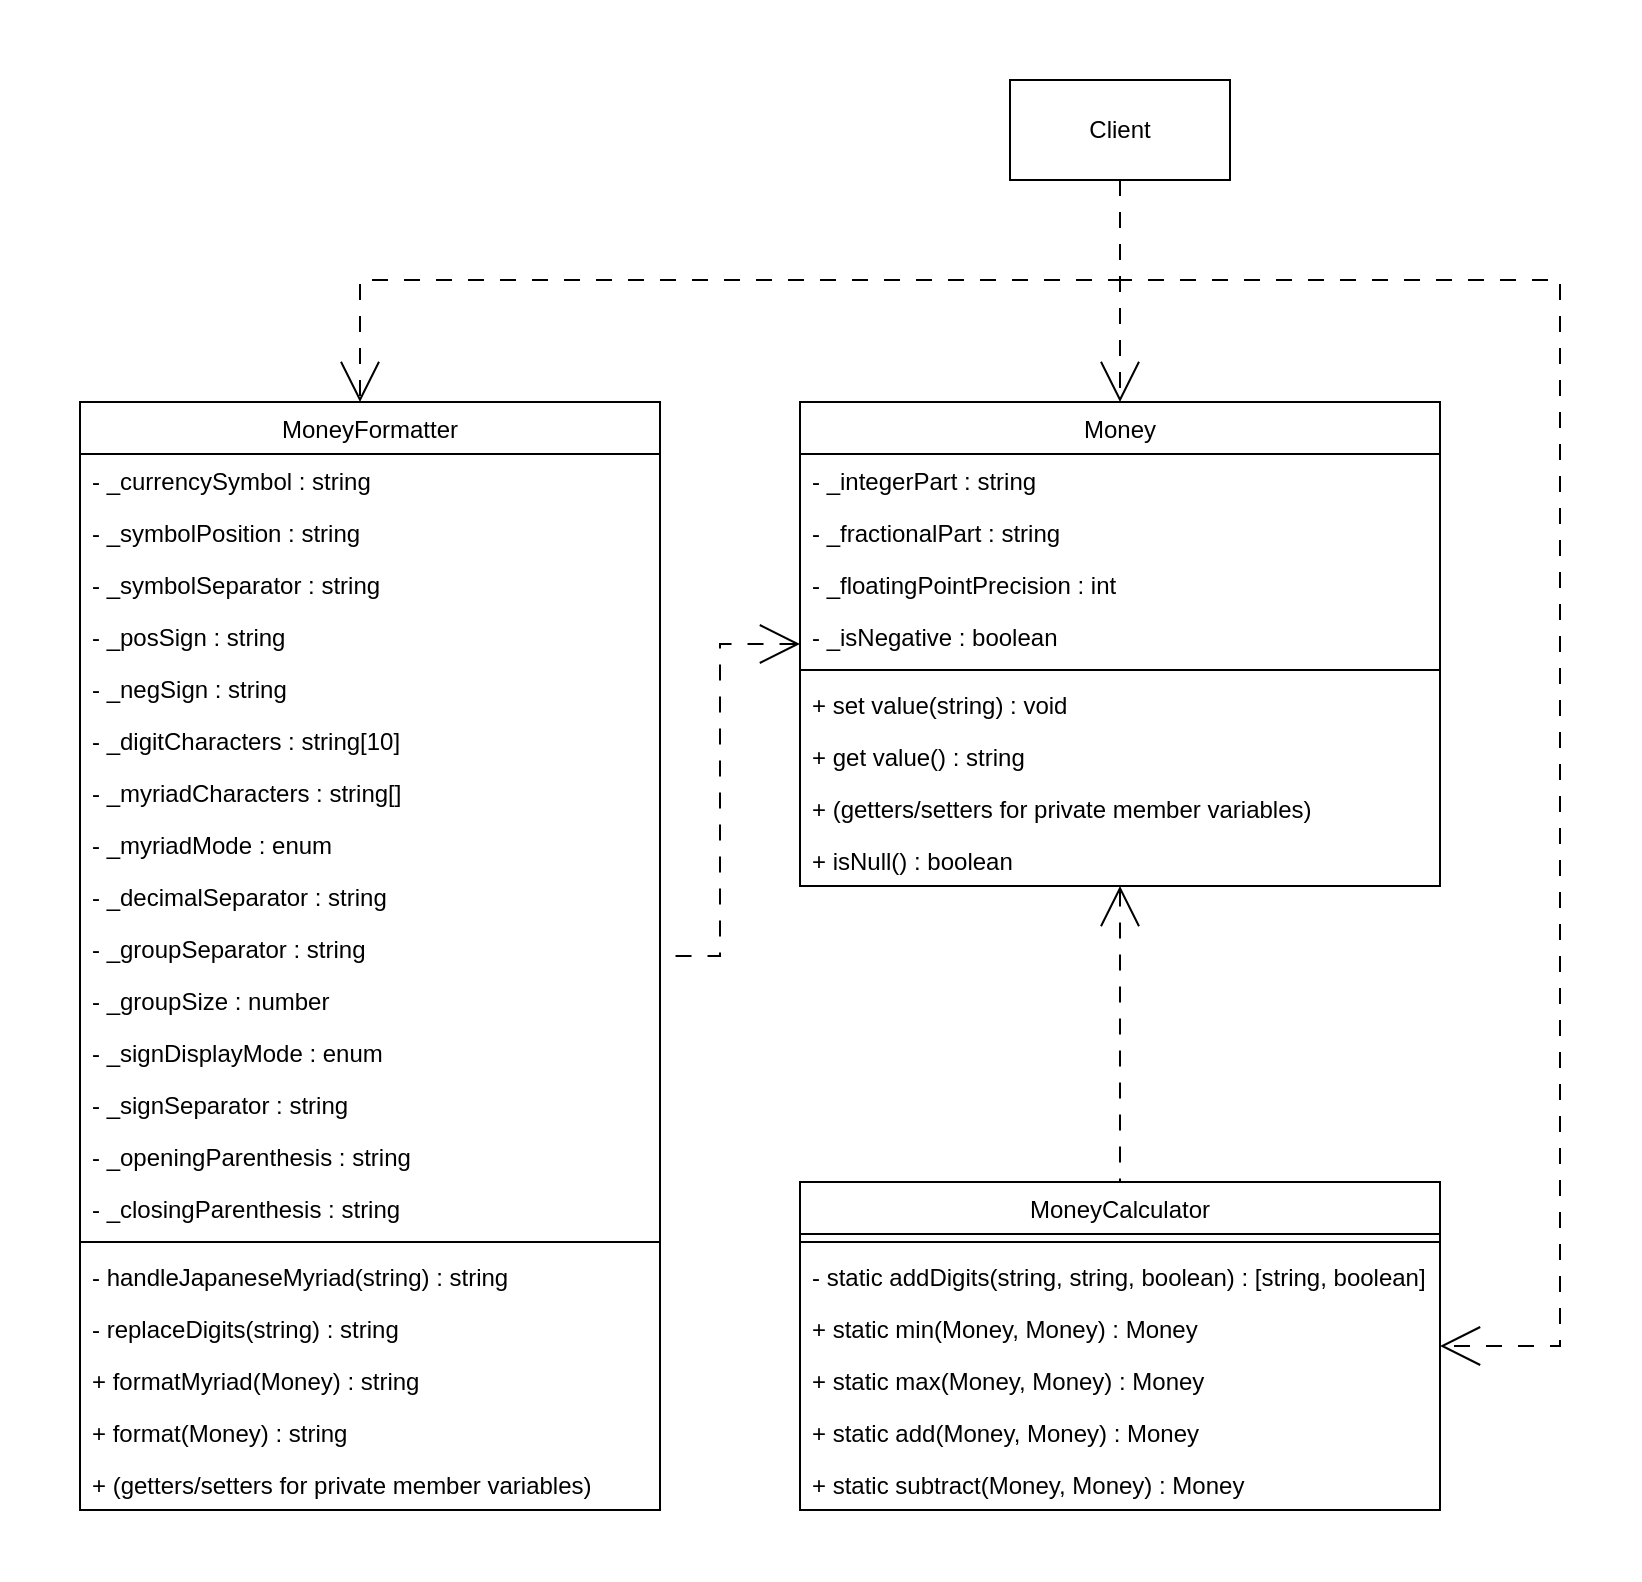 <mxfile version="21.0.6" type="device"><diagram name="ページ1" id="QKP1VfZx5t16I3s_N8a6"><mxGraphModel dx="2261" dy="1880" grid="1" gridSize="10" guides="1" tooltips="1" connect="1" arrows="1" fold="1" page="1" pageScale="1" pageWidth="827" pageHeight="1169" math="0" shadow="0"><root><mxCell id="0"/><mxCell id="1" parent="0"/><mxCell id="kMHHdJnflrFyRJWGjrvt-55" value="" style="rounded=0;whiteSpace=wrap;html=1;fillColor=default;strokeColor=none;movable=0;resizable=0;rotatable=0;deletable=0;editable=0;locked=1;connectable=0;" parent="1" vertex="1"><mxGeometry x="-360" y="-160" width="820" height="790" as="geometry"/></mxCell><mxCell id="kMHHdJnflrFyRJWGjrvt-52" style="edgeStyle=orthogonalEdgeStyle;rounded=0;orthogonalLoop=1;jettySize=auto;html=1;startSize=18;startArrow=open;startFill=0;endArrow=none;endFill=0;endSize=18;dashed=1;dashPattern=8 8;" parent="1" source="kMHHdJnflrFyRJWGjrvt-1" target="kMHHdJnflrFyRJWGjrvt-5" edge="1"><mxGeometry relative="1" as="geometry"/></mxCell><mxCell id="kMHHdJnflrFyRJWGjrvt-54" style="edgeStyle=orthogonalEdgeStyle;rounded=0;orthogonalLoop=1;jettySize=auto;html=1;dashed=1;dashPattern=8 8;startArrow=open;startFill=0;endArrow=none;endFill=0;startSize=18;endSize=18;" parent="1" source="kMHHdJnflrFyRJWGjrvt-1" target="kMHHdJnflrFyRJWGjrvt-24" edge="1"><mxGeometry relative="1" as="geometry"/></mxCell><mxCell id="kMHHdJnflrFyRJWGjrvt-1" value="Money" style="swimlane;fontStyle=0;childLayout=stackLayout;horizontal=1;startSize=26;fillColor=none;horizontalStack=0;resizeParent=1;resizeParentMax=0;resizeLast=0;collapsible=1;marginBottom=0;" parent="1" vertex="1"><mxGeometry x="40" y="41" width="320" height="242" as="geometry"/></mxCell><mxCell id="kMHHdJnflrFyRJWGjrvt-2" value="- _integerPart : string" style="text;strokeColor=none;fillColor=none;align=left;verticalAlign=top;spacingLeft=4;spacingRight=4;overflow=hidden;rotatable=0;points=[[0,0.5],[1,0.5]];portConstraint=eastwest;" parent="kMHHdJnflrFyRJWGjrvt-1" vertex="1"><mxGeometry y="26" width="320" height="26" as="geometry"/></mxCell><mxCell id="kMHHdJnflrFyRJWGjrvt-3" value="- _fractionalPart : string" style="text;strokeColor=none;fillColor=none;align=left;verticalAlign=top;spacingLeft=4;spacingRight=4;overflow=hidden;rotatable=0;points=[[0,0.5],[1,0.5]];portConstraint=eastwest;" parent="kMHHdJnflrFyRJWGjrvt-1" vertex="1"><mxGeometry y="52" width="320" height="26" as="geometry"/></mxCell><mxCell id="kMHHdJnflrFyRJWGjrvt-14" value="- _floatingPointPrecision : int" style="text;strokeColor=none;fillColor=none;align=left;verticalAlign=top;spacingLeft=4;spacingRight=4;overflow=hidden;rotatable=0;points=[[0,0.5],[1,0.5]];portConstraint=eastwest;" parent="kMHHdJnflrFyRJWGjrvt-1" vertex="1"><mxGeometry y="78" width="320" height="26" as="geometry"/></mxCell><mxCell id="bena3t-6NPzIvfO3lYnf-2" value="- _isNegative : boolean" style="text;strokeColor=none;fillColor=none;align=left;verticalAlign=top;spacingLeft=4;spacingRight=4;overflow=hidden;rotatable=0;points=[[0,0.5],[1,0.5]];portConstraint=eastwest;" parent="kMHHdJnflrFyRJWGjrvt-1" vertex="1"><mxGeometry y="104" width="320" height="26" as="geometry"/></mxCell><mxCell id="bena3t-6NPzIvfO3lYnf-9" value="" style="line;strokeWidth=1;fillColor=none;align=left;verticalAlign=middle;spacingTop=-1;spacingLeft=3;spacingRight=3;rotatable=0;labelPosition=right;points=[];portConstraint=eastwest;strokeColor=inherit;" parent="kMHHdJnflrFyRJWGjrvt-1" vertex="1"><mxGeometry y="130" width="320" height="8" as="geometry"/></mxCell><mxCell id="kMHHdJnflrFyRJWGjrvt-11" value="+ set value(string) : void" style="text;strokeColor=none;fillColor=none;align=left;verticalAlign=top;spacingLeft=4;spacingRight=4;overflow=hidden;rotatable=0;points=[[0,0.5],[1,0.5]];portConstraint=eastwest;" parent="kMHHdJnflrFyRJWGjrvt-1" vertex="1"><mxGeometry y="138" width="320" height="26" as="geometry"/></mxCell><mxCell id="kMHHdJnflrFyRJWGjrvt-37" value="+ get value() : string" style="text;strokeColor=none;fillColor=none;align=left;verticalAlign=top;spacingLeft=4;spacingRight=4;overflow=hidden;rotatable=0;points=[[0,0.5],[1,0.5]];portConstraint=eastwest;" parent="kMHHdJnflrFyRJWGjrvt-1" vertex="1"><mxGeometry y="164" width="320" height="26" as="geometry"/></mxCell><mxCell id="i8euLP7cMe3-cEM39xGI-17" value="+ (getters/setters for private member variables)" style="text;strokeColor=none;fillColor=none;align=left;verticalAlign=top;spacingLeft=4;spacingRight=4;overflow=hidden;rotatable=0;points=[[0,0.5],[1,0.5]];portConstraint=eastwest;" parent="kMHHdJnflrFyRJWGjrvt-1" vertex="1"><mxGeometry y="190" width="320" height="26" as="geometry"/></mxCell><mxCell id="i8euLP7cMe3-cEM39xGI-18" value="+ isNull() : boolean" style="text;strokeColor=none;fillColor=none;align=left;verticalAlign=top;spacingLeft=4;spacingRight=4;overflow=hidden;rotatable=0;points=[[0,0.5],[1,0.5]];portConstraint=eastwest;" parent="kMHHdJnflrFyRJWGjrvt-1" vertex="1"><mxGeometry y="216" width="320" height="26" as="geometry"/></mxCell><mxCell id="kMHHdJnflrFyRJWGjrvt-24" value="MoneyFormatter" style="swimlane;fontStyle=0;childLayout=stackLayout;horizontal=1;startSize=26;fillColor=none;horizontalStack=0;resizeParent=1;resizeParentMax=0;resizeLast=0;collapsible=1;marginBottom=0;" parent="1" vertex="1"><mxGeometry x="-320" y="41" width="290" height="554" as="geometry"/></mxCell><mxCell id="kMHHdJnflrFyRJWGjrvt-25" value="- _currencySymbol : string" style="text;strokeColor=none;fillColor=none;align=left;verticalAlign=top;spacingLeft=4;spacingRight=4;overflow=hidden;rotatable=0;points=[[0,0.5],[1,0.5]];portConstraint=eastwest;" parent="kMHHdJnflrFyRJWGjrvt-24" vertex="1"><mxGeometry y="26" width="290" height="26" as="geometry"/></mxCell><mxCell id="kMHHdJnflrFyRJWGjrvt-39" value="- _symbolPosition : string" style="text;strokeColor=none;fillColor=none;align=left;verticalAlign=top;spacingLeft=4;spacingRight=4;overflow=hidden;rotatable=0;points=[[0,0.5],[1,0.5]];portConstraint=eastwest;" parent="kMHHdJnflrFyRJWGjrvt-24" vertex="1"><mxGeometry y="52" width="290" height="26" as="geometry"/></mxCell><mxCell id="kMHHdJnflrFyRJWGjrvt-41" value="- _symbolSeparator : string" style="text;strokeColor=none;fillColor=none;align=left;verticalAlign=top;spacingLeft=4;spacingRight=4;overflow=hidden;rotatable=0;points=[[0,0.5],[1,0.5]];portConstraint=eastwest;" parent="kMHHdJnflrFyRJWGjrvt-24" vertex="1"><mxGeometry y="78" width="290" height="26" as="geometry"/></mxCell><mxCell id="i8euLP7cMe3-cEM39xGI-19" value="- _posSign : string" style="text;strokeColor=none;fillColor=none;align=left;verticalAlign=top;spacingLeft=4;spacingRight=4;overflow=hidden;rotatable=0;points=[[0,0.5],[1,0.5]];portConstraint=eastwest;" parent="kMHHdJnflrFyRJWGjrvt-24" vertex="1"><mxGeometry y="104" width="290" height="26" as="geometry"/></mxCell><mxCell id="i8euLP7cMe3-cEM39xGI-20" value="- _negSign : string" style="text;strokeColor=none;fillColor=none;align=left;verticalAlign=top;spacingLeft=4;spacingRight=4;overflow=hidden;rotatable=0;points=[[0,0.5],[1,0.5]];portConstraint=eastwest;" parent="kMHHdJnflrFyRJWGjrvt-24" vertex="1"><mxGeometry y="130" width="290" height="26" as="geometry"/></mxCell><mxCell id="i8euLP7cMe3-cEM39xGI-21" value="- _digitCharacters : string[10]" style="text;strokeColor=none;fillColor=none;align=left;verticalAlign=top;spacingLeft=4;spacingRight=4;overflow=hidden;rotatable=0;points=[[0,0.5],[1,0.5]];portConstraint=eastwest;" parent="kMHHdJnflrFyRJWGjrvt-24" vertex="1"><mxGeometry y="156" width="290" height="26" as="geometry"/></mxCell><mxCell id="i8euLP7cMe3-cEM39xGI-22" value="- _myriadCharacters : string[]" style="text;strokeColor=none;fillColor=none;align=left;verticalAlign=top;spacingLeft=4;spacingRight=4;overflow=hidden;rotatable=0;points=[[0,0.5],[1,0.5]];portConstraint=eastwest;" parent="kMHHdJnflrFyRJWGjrvt-24" vertex="1"><mxGeometry y="182" width="290" height="26" as="geometry"/></mxCell><mxCell id="kMHHdJnflrFyRJWGjrvt-42" value="- _myriadMode : enum" style="text;strokeColor=none;fillColor=none;align=left;verticalAlign=top;spacingLeft=4;spacingRight=4;overflow=hidden;rotatable=0;points=[[0,0.5],[1,0.5]];portConstraint=eastwest;" parent="kMHHdJnflrFyRJWGjrvt-24" vertex="1"><mxGeometry y="208" width="290" height="26" as="geometry"/></mxCell><mxCell id="i8euLP7cMe3-cEM39xGI-25" value="- _decimalSeparator : string" style="text;strokeColor=none;fillColor=none;align=left;verticalAlign=top;spacingLeft=4;spacingRight=4;overflow=hidden;rotatable=0;points=[[0,0.5],[1,0.5]];portConstraint=eastwest;" parent="kMHHdJnflrFyRJWGjrvt-24" vertex="1"><mxGeometry y="234" width="290" height="26" as="geometry"/></mxCell><mxCell id="i8euLP7cMe3-cEM39xGI-26" value="- _groupSeparator : string" style="text;strokeColor=none;fillColor=none;align=left;verticalAlign=top;spacingLeft=4;spacingRight=4;overflow=hidden;rotatable=0;points=[[0,0.5],[1,0.5]];portConstraint=eastwest;" parent="kMHHdJnflrFyRJWGjrvt-24" vertex="1"><mxGeometry y="260" width="290" height="26" as="geometry"/></mxCell><mxCell id="i8euLP7cMe3-cEM39xGI-23" value="- _groupSize : number" style="text;strokeColor=none;fillColor=none;align=left;verticalAlign=top;spacingLeft=4;spacingRight=4;overflow=hidden;rotatable=0;points=[[0,0.5],[1,0.5]];portConstraint=eastwest;" parent="kMHHdJnflrFyRJWGjrvt-24" vertex="1"><mxGeometry y="286" width="290" height="26" as="geometry"/></mxCell><mxCell id="LBVtkKYAdDlo3H70ZAIR-1" value="- _signDisplayMode : enum" style="text;strokeColor=none;fillColor=none;align=left;verticalAlign=top;spacingLeft=4;spacingRight=4;overflow=hidden;rotatable=0;points=[[0,0.5],[1,0.5]];portConstraint=eastwest;" parent="kMHHdJnflrFyRJWGjrvt-24" vertex="1"><mxGeometry y="312" width="290" height="26" as="geometry"/></mxCell><mxCell id="15RSjtMOYUmdNuFt3hb8-1" value="- _signSeparator : string" style="text;strokeColor=none;fillColor=none;align=left;verticalAlign=top;spacingLeft=4;spacingRight=4;overflow=hidden;rotatable=0;points=[[0,0.5],[1,0.5]];portConstraint=eastwest;" parent="kMHHdJnflrFyRJWGjrvt-24" vertex="1"><mxGeometry y="338" width="290" height="26" as="geometry"/></mxCell><mxCell id="HBNkQhW-BJPzNIxcqrDE-1" value="- _openingParenthesis : string" style="text;strokeColor=none;fillColor=none;align=left;verticalAlign=top;spacingLeft=4;spacingRight=4;overflow=hidden;rotatable=0;points=[[0,0.5],[1,0.5]];portConstraint=eastwest;" parent="kMHHdJnflrFyRJWGjrvt-24" vertex="1"><mxGeometry y="364" width="290" height="26" as="geometry"/></mxCell><mxCell id="HBNkQhW-BJPzNIxcqrDE-2" value="- _closingParenthesis : string" style="text;strokeColor=none;fillColor=none;align=left;verticalAlign=top;spacingLeft=4;spacingRight=4;overflow=hidden;rotatable=0;points=[[0,0.5],[1,0.5]];portConstraint=eastwest;" parent="kMHHdJnflrFyRJWGjrvt-24" vertex="1"><mxGeometry y="390" width="290" height="26" as="geometry"/></mxCell><mxCell id="bena3t-6NPzIvfO3lYnf-13" value="" style="line;strokeWidth=1;fillColor=none;align=left;verticalAlign=middle;spacingTop=-1;spacingLeft=3;spacingRight=3;rotatable=0;labelPosition=right;points=[];portConstraint=eastwest;strokeColor=inherit;" parent="kMHHdJnflrFyRJWGjrvt-24" vertex="1"><mxGeometry y="416" width="290" height="8" as="geometry"/></mxCell><mxCell id="i8euLP7cMe3-cEM39xGI-27" value="- handleJapaneseMyriad(string) : string" style="text;strokeColor=none;fillColor=none;align=left;verticalAlign=top;spacingLeft=4;spacingRight=4;overflow=hidden;rotatable=0;points=[[0,0.5],[1,0.5]];portConstraint=eastwest;" parent="kMHHdJnflrFyRJWGjrvt-24" vertex="1"><mxGeometry y="424" width="290" height="26" as="geometry"/></mxCell><mxCell id="i8euLP7cMe3-cEM39xGI-28" value="- replaceDigits(string) : string" style="text;strokeColor=none;fillColor=none;align=left;verticalAlign=top;spacingLeft=4;spacingRight=4;overflow=hidden;rotatable=0;points=[[0,0.5],[1,0.5]];portConstraint=eastwest;" parent="kMHHdJnflrFyRJWGjrvt-24" vertex="1"><mxGeometry y="450" width="290" height="26" as="geometry"/></mxCell><mxCell id="i8euLP7cMe3-cEM39xGI-49" value="+ formatMyriad(Money) : string" style="text;strokeColor=none;fillColor=none;align=left;verticalAlign=top;spacingLeft=4;spacingRight=4;overflow=hidden;rotatable=0;points=[[0,0.5],[1,0.5]];portConstraint=eastwest;" parent="kMHHdJnflrFyRJWGjrvt-24" vertex="1"><mxGeometry y="476" width="290" height="26" as="geometry"/></mxCell><mxCell id="kMHHdJnflrFyRJWGjrvt-48" value="+ format(Money) : string" style="text;strokeColor=none;fillColor=none;align=left;verticalAlign=top;spacingLeft=4;spacingRight=4;overflow=hidden;rotatable=0;points=[[0,0.5],[1,0.5]];portConstraint=eastwest;" parent="kMHHdJnflrFyRJWGjrvt-24" vertex="1"><mxGeometry y="502" width="290" height="26" as="geometry"/></mxCell><mxCell id="kMHHdJnflrFyRJWGjrvt-49" value="+ (getters/setters for private member variables)" style="text;strokeColor=none;fillColor=none;align=left;verticalAlign=top;spacingLeft=4;spacingRight=4;overflow=hidden;rotatable=0;points=[[0,0.5],[1,0.5]];portConstraint=eastwest;" parent="kMHHdJnflrFyRJWGjrvt-24" vertex="1"><mxGeometry y="528" width="290" height="26" as="geometry"/></mxCell><mxCell id="kMHHdJnflrFyRJWGjrvt-5" value="MoneyCalculator" style="swimlane;fontStyle=0;childLayout=stackLayout;horizontal=1;startSize=26;fillColor=none;horizontalStack=0;resizeParent=1;resizeParentMax=0;resizeLast=0;collapsible=1;marginBottom=0;" parent="1" vertex="1"><mxGeometry x="40" y="431" width="320" height="164" as="geometry"/></mxCell><mxCell id="bena3t-6NPzIvfO3lYnf-10" value="" style="line;strokeWidth=1;fillColor=none;align=left;verticalAlign=middle;spacingTop=-1;spacingLeft=3;spacingRight=3;rotatable=0;labelPosition=right;points=[];portConstraint=eastwest;strokeColor=inherit;" parent="kMHHdJnflrFyRJWGjrvt-5" vertex="1"><mxGeometry y="26" width="320" height="8" as="geometry"/></mxCell><mxCell id="i8euLP7cMe3-cEM39xGI-1" value="- static addDigits(string, string, boolean) : [string, boolean]" style="text;strokeColor=none;fillColor=none;align=left;verticalAlign=top;spacingLeft=4;spacingRight=4;overflow=hidden;rotatable=0;points=[[0,0.5],[1,0.5]];portConstraint=eastwest;" parent="kMHHdJnflrFyRJWGjrvt-5" vertex="1"><mxGeometry y="34" width="320" height="26" as="geometry"/></mxCell><mxCell id="i8euLP7cMe3-cEM39xGI-14" value="+ static min(Money, Money) : Money" style="text;strokeColor=none;fillColor=none;align=left;verticalAlign=top;spacingLeft=4;spacingRight=4;overflow=hidden;rotatable=0;points=[[0,0.5],[1,0.5]];portConstraint=eastwest;" parent="kMHHdJnflrFyRJWGjrvt-5" vertex="1"><mxGeometry y="60" width="320" height="26" as="geometry"/></mxCell><mxCell id="i8euLP7cMe3-cEM39xGI-15" value="+ static max(Money, Money) : Money" style="text;strokeColor=none;fillColor=none;align=left;verticalAlign=top;spacingLeft=4;spacingRight=4;overflow=hidden;rotatable=0;points=[[0,0.5],[1,0.5]];portConstraint=eastwest;" parent="kMHHdJnflrFyRJWGjrvt-5" vertex="1"><mxGeometry y="86" width="320" height="26" as="geometry"/></mxCell><mxCell id="kMHHdJnflrFyRJWGjrvt-8" value="+ static add(Money, Money) : Money" style="text;strokeColor=none;fillColor=none;align=left;verticalAlign=top;spacingLeft=4;spacingRight=4;overflow=hidden;rotatable=0;points=[[0,0.5],[1,0.5]];portConstraint=eastwest;" parent="kMHHdJnflrFyRJWGjrvt-5" vertex="1"><mxGeometry y="112" width="320" height="26" as="geometry"/></mxCell><mxCell id="kMHHdJnflrFyRJWGjrvt-19" value="+ static subtract(Money, Money) : Money" style="text;strokeColor=none;fillColor=none;align=left;verticalAlign=top;spacingLeft=4;spacingRight=4;overflow=hidden;rotatable=0;points=[[0,0.5],[1,0.5]];portConstraint=eastwest;" parent="kMHHdJnflrFyRJWGjrvt-5" vertex="1"><mxGeometry y="138" width="320" height="26" as="geometry"/></mxCell><mxCell id="bena3t-6NPzIvfO3lYnf-34" style="edgeStyle=orthogonalEdgeStyle;rounded=0;orthogonalLoop=1;jettySize=auto;html=1;exitX=0.5;exitY=1;exitDx=0;exitDy=0;dashed=1;dashPattern=8 8;endArrow=open;endFill=0;endSize=18;" parent="1" source="bena3t-6NPzIvfO3lYnf-33" target="kMHHdJnflrFyRJWGjrvt-24" edge="1"><mxGeometry relative="1" as="geometry"><Array as="points"><mxPoint x="200" y="-20"/><mxPoint x="-180" y="-20"/></Array></mxGeometry></mxCell><mxCell id="bena3t-6NPzIvfO3lYnf-35" style="edgeStyle=orthogonalEdgeStyle;rounded=0;orthogonalLoop=1;jettySize=auto;html=1;exitX=0.5;exitY=1;exitDx=0;exitDy=0;dashed=1;dashPattern=8 8;endArrow=open;endFill=0;endSize=18;" parent="1" source="bena3t-6NPzIvfO3lYnf-33" target="kMHHdJnflrFyRJWGjrvt-1" edge="1"><mxGeometry relative="1" as="geometry"/></mxCell><mxCell id="bena3t-6NPzIvfO3lYnf-36" style="edgeStyle=orthogonalEdgeStyle;rounded=0;orthogonalLoop=1;jettySize=auto;html=1;exitX=0.5;exitY=1;exitDx=0;exitDy=0;endArrow=open;endFill=0;endSize=18;dashed=1;dashPattern=8 8;" parent="1" source="bena3t-6NPzIvfO3lYnf-33" target="kMHHdJnflrFyRJWGjrvt-5" edge="1"><mxGeometry relative="1" as="geometry"><Array as="points"><mxPoint x="200" y="-20"/><mxPoint x="420" y="-20"/><mxPoint x="420" y="513"/></Array></mxGeometry></mxCell><mxCell id="bena3t-6NPzIvfO3lYnf-33" value="Client" style="html=1;whiteSpace=wrap;" parent="1" vertex="1"><mxGeometry x="145" y="-120" width="110" height="50" as="geometry"/></mxCell></root></mxGraphModel></diagram></mxfile>